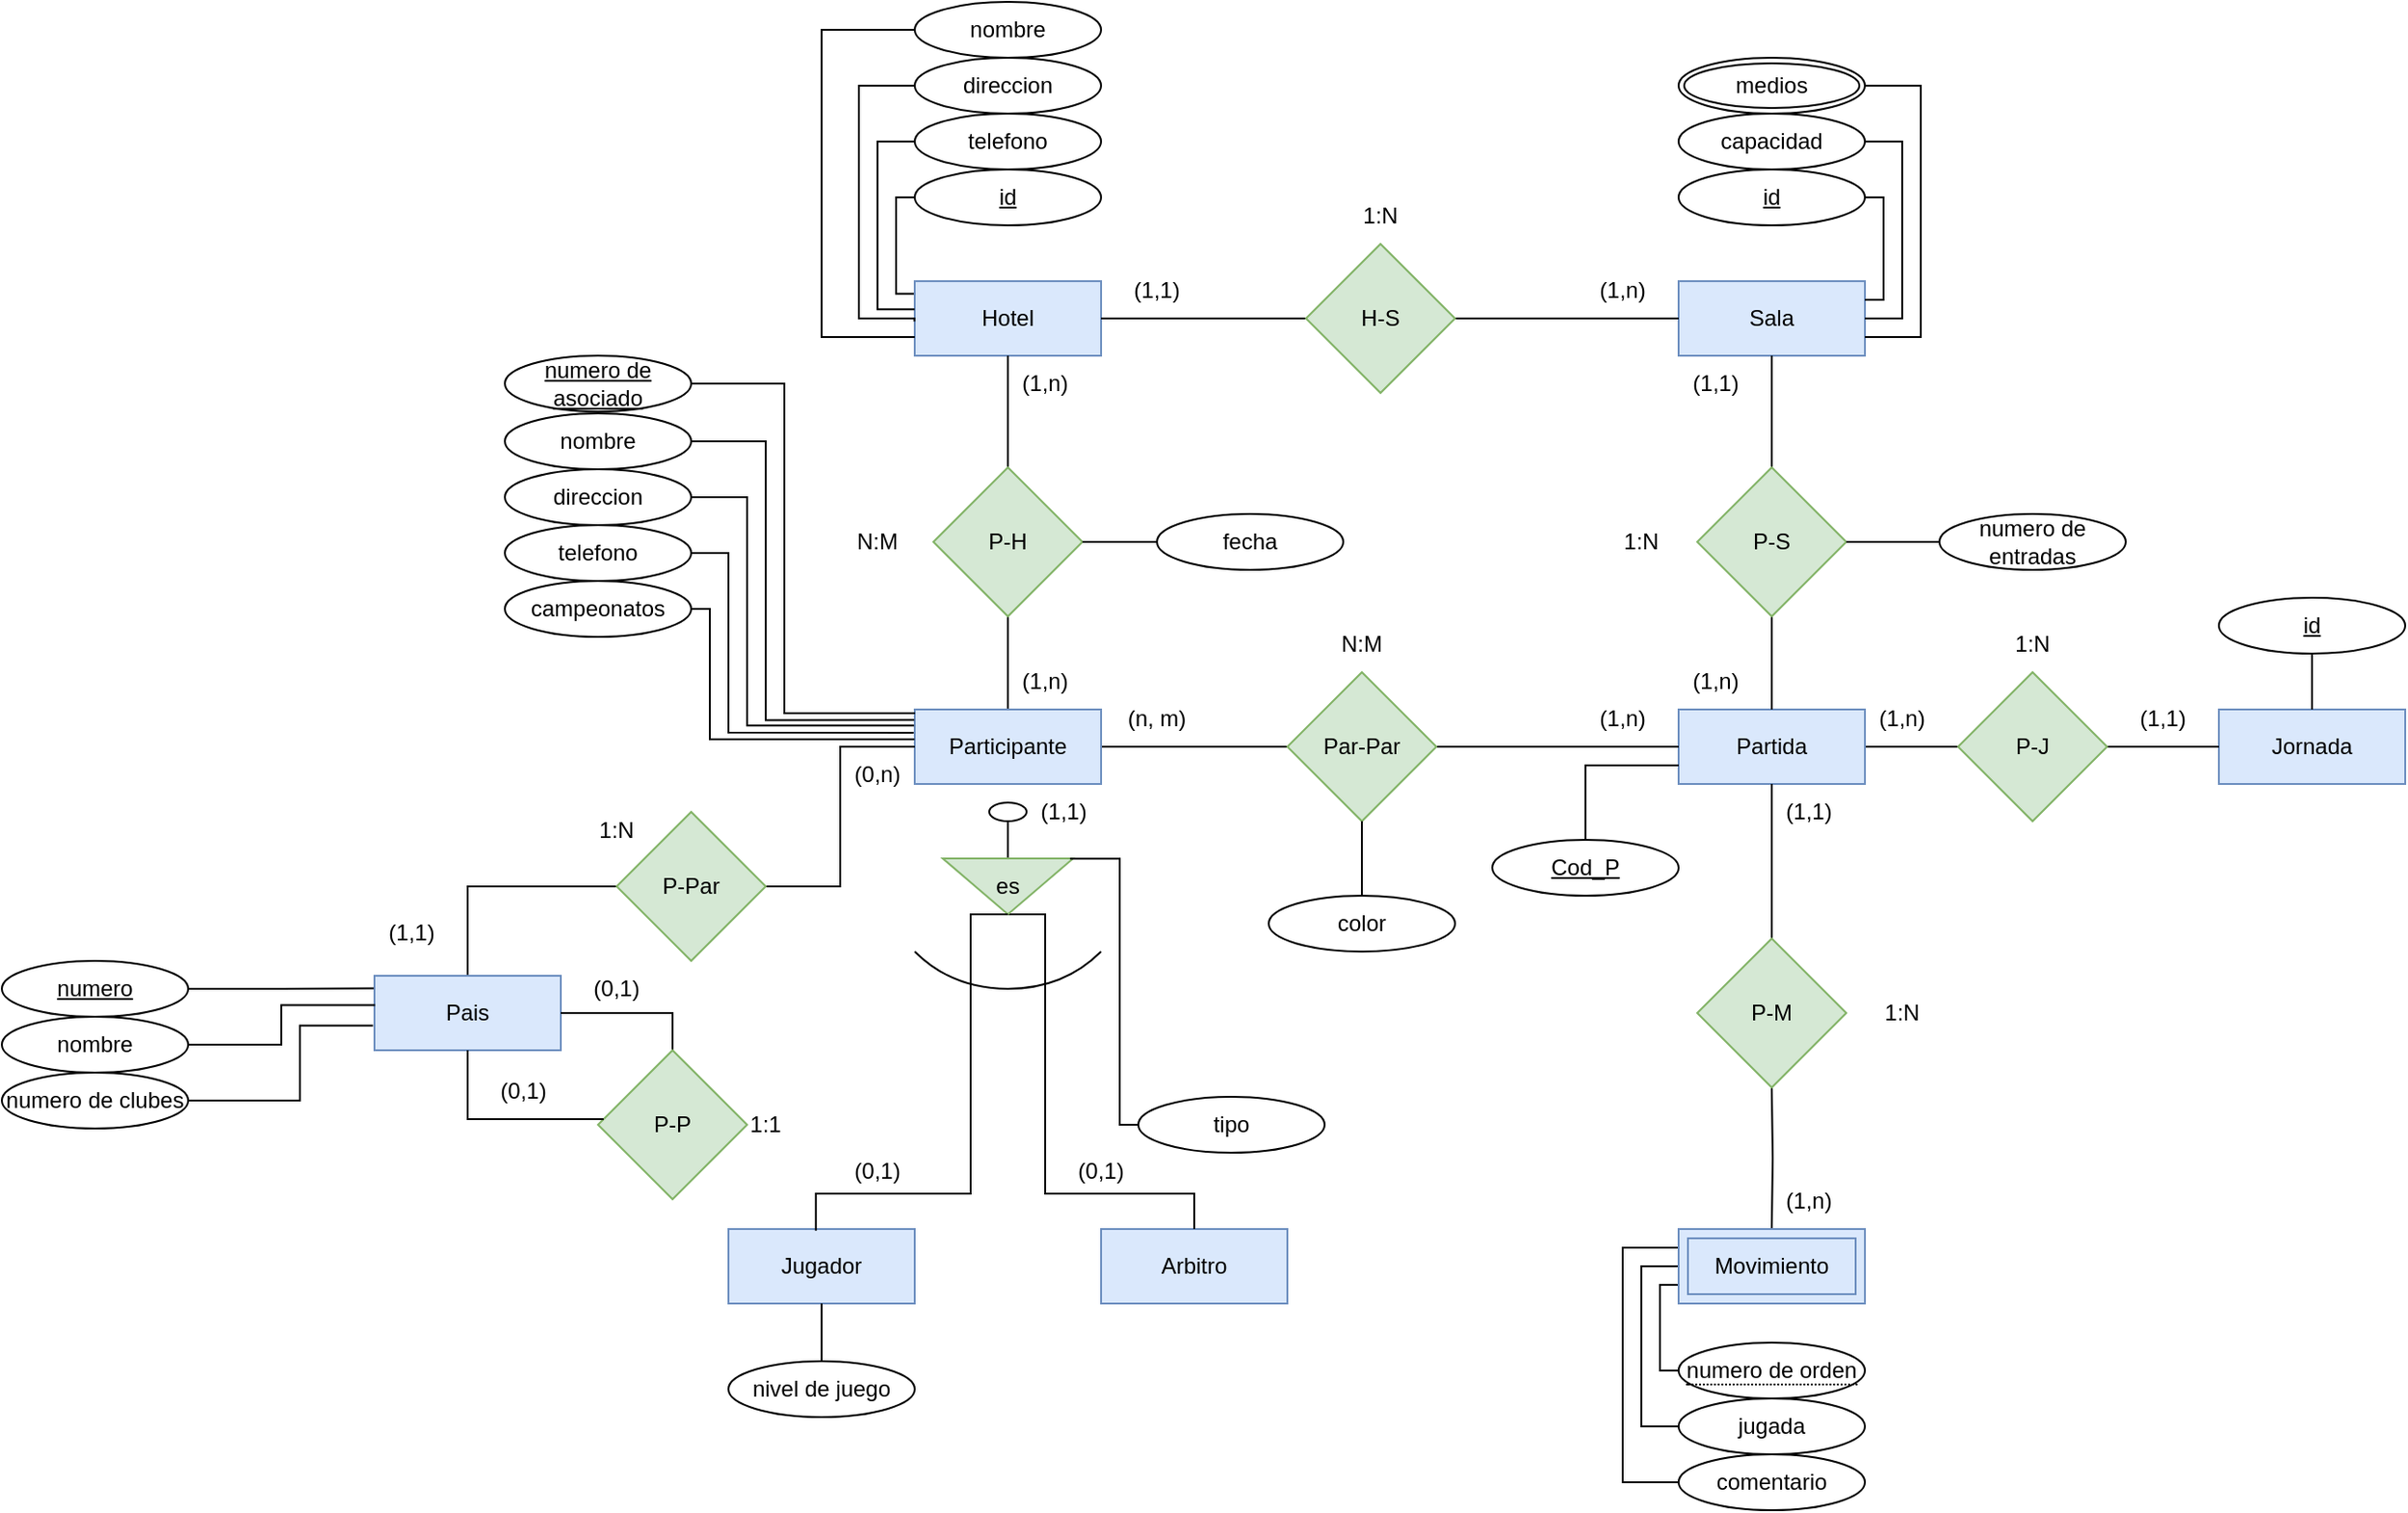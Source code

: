 <mxfile version="22.0.4" type="github">
  <diagram name="Página-1" id="zssnSc5Du6BaKN0DJh9I">
    <mxGraphModel dx="2329" dy="2339" grid="1" gridSize="10" guides="1" tooltips="1" connect="1" arrows="1" fold="1" page="1" pageScale="1" pageWidth="1169" pageHeight="827" math="0" shadow="0">
      <root>
        <mxCell id="0" />
        <mxCell id="1" parent="0" />
        <mxCell id="Udmkfbot07eqab1O8y2G-27" style="edgeStyle=orthogonalEdgeStyle;rounded=0;orthogonalLoop=1;jettySize=auto;html=1;entryX=0.5;entryY=1;entryDx=0;entryDy=0;endArrow=none;endFill=0;" edge="1" parent="1" source="Udmkfbot07eqab1O8y2G-1" target="Udmkfbot07eqab1O8y2G-26">
          <mxGeometry relative="1" as="geometry" />
        </mxCell>
        <mxCell id="Udmkfbot07eqab1O8y2G-30" style="edgeStyle=orthogonalEdgeStyle;rounded=0;orthogonalLoop=1;jettySize=auto;html=1;entryX=0;entryY=0.5;entryDx=0;entryDy=0;endArrow=none;endFill=0;" edge="1" parent="1" source="Udmkfbot07eqab1O8y2G-1" target="Udmkfbot07eqab1O8y2G-29">
          <mxGeometry relative="1" as="geometry" />
        </mxCell>
        <mxCell id="Udmkfbot07eqab1O8y2G-1" value="Participante" style="whiteSpace=wrap;html=1;align=center;fillColor=#dae8fc;strokeColor=#6c8ebf;" vertex="1" parent="1">
          <mxGeometry x="400" y="270" width="100" height="40" as="geometry" />
        </mxCell>
        <mxCell id="Udmkfbot07eqab1O8y2G-2" value="Jugador" style="whiteSpace=wrap;html=1;align=center;fillColor=#dae8fc;strokeColor=#6c8ebf;" vertex="1" parent="1">
          <mxGeometry x="300" y="549" width="100" height="40" as="geometry" />
        </mxCell>
        <mxCell id="Udmkfbot07eqab1O8y2G-3" value="Arbitro" style="whiteSpace=wrap;html=1;align=center;fillColor=#dae8fc;strokeColor=#6c8ebf;" vertex="1" parent="1">
          <mxGeometry x="500" y="549" width="100" height="40" as="geometry" />
        </mxCell>
        <mxCell id="Udmkfbot07eqab1O8y2G-20" style="edgeStyle=orthogonalEdgeStyle;rounded=0;orthogonalLoop=1;jettySize=auto;html=1;entryX=0;entryY=0.5;entryDx=0;entryDy=0;exitX=0.5;exitY=0;exitDx=0;exitDy=0;endArrow=none;endFill=0;" edge="1" parent="1" source="Udmkfbot07eqab1O8y2G-4" target="Udmkfbot07eqab1O8y2G-19">
          <mxGeometry relative="1" as="geometry">
            <mxPoint x="160" y="410" as="sourcePoint" />
            <Array as="points">
              <mxPoint x="160" y="365" />
            </Array>
          </mxGeometry>
        </mxCell>
        <mxCell id="Udmkfbot07eqab1O8y2G-4" value="Pais" style="whiteSpace=wrap;html=1;align=center;fillColor=#dae8fc;strokeColor=#6c8ebf;" vertex="1" parent="1">
          <mxGeometry x="110" y="413" width="100" height="40" as="geometry" />
        </mxCell>
        <mxCell id="Udmkfbot07eqab1O8y2G-33" style="edgeStyle=orthogonalEdgeStyle;rounded=0;orthogonalLoop=1;jettySize=auto;html=1;entryX=0;entryY=0.5;entryDx=0;entryDy=0;endArrow=none;endFill=0;" edge="1" parent="1" source="Udmkfbot07eqab1O8y2G-5" target="Udmkfbot07eqab1O8y2G-32">
          <mxGeometry relative="1" as="geometry" />
        </mxCell>
        <mxCell id="Udmkfbot07eqab1O8y2G-5" value="Partida" style="whiteSpace=wrap;html=1;align=center;fillColor=#dae8fc;strokeColor=#6c8ebf;" vertex="1" parent="1">
          <mxGeometry x="810" y="270" width="100" height="40" as="geometry" />
        </mxCell>
        <mxCell id="Udmkfbot07eqab1O8y2G-6" value="Hotel" style="whiteSpace=wrap;html=1;align=center;fillColor=#dae8fc;strokeColor=#6c8ebf;" vertex="1" parent="1">
          <mxGeometry x="400" y="40" width="100" height="40" as="geometry" />
        </mxCell>
        <mxCell id="Udmkfbot07eqab1O8y2G-7" value="Sala" style="whiteSpace=wrap;html=1;align=center;fillColor=#dae8fc;strokeColor=#6c8ebf;" vertex="1" parent="1">
          <mxGeometry x="810" y="40" width="100" height="40" as="geometry" />
        </mxCell>
        <mxCell id="Udmkfbot07eqab1O8y2G-8" value="Jornada" style="whiteSpace=wrap;html=1;align=center;fillColor=#dae8fc;strokeColor=#6c8ebf;" vertex="1" parent="1">
          <mxGeometry x="1100" y="270" width="100" height="40" as="geometry" />
        </mxCell>
        <mxCell id="Udmkfbot07eqab1O8y2G-9" value="" style="ellipse;whiteSpace=wrap;html=1;" vertex="1" parent="1">
          <mxGeometry x="440" y="320" width="20" height="10" as="geometry" />
        </mxCell>
        <mxCell id="Udmkfbot07eqab1O8y2G-11" style="edgeStyle=orthogonalEdgeStyle;rounded=0;orthogonalLoop=1;jettySize=auto;html=1;entryX=0.5;entryY=1;entryDx=0;entryDy=0;endArrow=none;endFill=0;" edge="1" parent="1" source="Udmkfbot07eqab1O8y2G-10" target="Udmkfbot07eqab1O8y2G-9">
          <mxGeometry relative="1" as="geometry" />
        </mxCell>
        <mxCell id="Udmkfbot07eqab1O8y2G-12" style="edgeStyle=orthogonalEdgeStyle;rounded=0;orthogonalLoop=1;jettySize=auto;html=1;entryX=0.5;entryY=0;entryDx=0;entryDy=0;endArrow=none;endFill=0;exitX=1;exitY=0.5;exitDx=0;exitDy=0;" edge="1" parent="1" source="Udmkfbot07eqab1O8y2G-10" target="Udmkfbot07eqab1O8y2G-3">
          <mxGeometry relative="1" as="geometry">
            <Array as="points">
              <mxPoint x="470" y="380" />
              <mxPoint x="470" y="530" />
              <mxPoint x="550" y="530" />
            </Array>
          </mxGeometry>
        </mxCell>
        <mxCell id="Udmkfbot07eqab1O8y2G-10" value="" style="triangle;whiteSpace=wrap;html=1;rotation=90;fillColor=#d5e8d4;strokeColor=#82b366;" vertex="1" parent="1">
          <mxGeometry x="435" y="330" width="30" height="70" as="geometry" />
        </mxCell>
        <mxCell id="Udmkfbot07eqab1O8y2G-13" style="edgeStyle=orthogonalEdgeStyle;rounded=0;orthogonalLoop=1;jettySize=auto;html=1;entryX=0.469;entryY=0.022;entryDx=0;entryDy=0;entryPerimeter=0;endArrow=none;endFill=0;exitX=1;exitY=0.5;exitDx=0;exitDy=0;" edge="1" parent="1" source="Udmkfbot07eqab1O8y2G-10" target="Udmkfbot07eqab1O8y2G-2">
          <mxGeometry relative="1" as="geometry">
            <Array as="points">
              <mxPoint x="430" y="380" />
              <mxPoint x="430" y="530" />
              <mxPoint x="347" y="530" />
            </Array>
          </mxGeometry>
        </mxCell>
        <mxCell id="Udmkfbot07eqab1O8y2G-14" value="" style="curved=1;endArrow=none;html=1;rounded=0;endFill=0;" edge="1" parent="1">
          <mxGeometry width="50" height="50" relative="1" as="geometry">
            <mxPoint x="400" y="400" as="sourcePoint" />
            <mxPoint x="500" y="400" as="targetPoint" />
            <Array as="points">
              <mxPoint x="420" y="420" />
              <mxPoint x="480" y="420" />
            </Array>
          </mxGeometry>
        </mxCell>
        <mxCell id="Udmkfbot07eqab1O8y2G-15" value="es" style="text;html=1;strokeColor=none;fillColor=none;align=center;verticalAlign=middle;whiteSpace=wrap;rounded=0;" vertex="1" parent="1">
          <mxGeometry x="420" y="350" width="60" height="30" as="geometry" />
        </mxCell>
        <mxCell id="Udmkfbot07eqab1O8y2G-18" style="edgeStyle=orthogonalEdgeStyle;rounded=0;orthogonalLoop=1;jettySize=auto;html=1;entryX=0.003;entryY=0.023;entryDx=0;entryDy=0;endArrow=none;endFill=0;entryPerimeter=0;" edge="1" parent="1" source="Udmkfbot07eqab1O8y2G-17" target="Udmkfbot07eqab1O8y2G-10">
          <mxGeometry relative="1" as="geometry">
            <Array as="points">
              <mxPoint x="510" y="350" />
            </Array>
          </mxGeometry>
        </mxCell>
        <mxCell id="Udmkfbot07eqab1O8y2G-17" value="tipo" style="ellipse;whiteSpace=wrap;html=1;align=center;" vertex="1" parent="1">
          <mxGeometry x="520" y="478" width="100" height="30" as="geometry" />
        </mxCell>
        <mxCell id="Udmkfbot07eqab1O8y2G-21" style="edgeStyle=orthogonalEdgeStyle;rounded=0;orthogonalLoop=1;jettySize=auto;html=1;entryX=0;entryY=0.5;entryDx=0;entryDy=0;endArrow=none;endFill=0;" edge="1" parent="1" source="Udmkfbot07eqab1O8y2G-19" target="Udmkfbot07eqab1O8y2G-1">
          <mxGeometry relative="1" as="geometry" />
        </mxCell>
        <mxCell id="Udmkfbot07eqab1O8y2G-19" value="P-Par" style="rhombus;whiteSpace=wrap;html=1;fillColor=#d5e8d4;strokeColor=#82b366;" vertex="1" parent="1">
          <mxGeometry x="240" y="325" width="80" height="80" as="geometry" />
        </mxCell>
        <mxCell id="Udmkfbot07eqab1O8y2G-23" style="edgeStyle=orthogonalEdgeStyle;rounded=0;orthogonalLoop=1;jettySize=auto;html=1;entryX=1;entryY=0.5;entryDx=0;entryDy=0;endArrow=none;endFill=0;" edge="1" parent="1" source="Udmkfbot07eqab1O8y2G-22" target="Udmkfbot07eqab1O8y2G-4">
          <mxGeometry relative="1" as="geometry">
            <Array as="points">
              <mxPoint x="270" y="433" />
            </Array>
          </mxGeometry>
        </mxCell>
        <mxCell id="Udmkfbot07eqab1O8y2G-22" value="P-P" style="rhombus;whiteSpace=wrap;html=1;fillColor=#d5e8d4;strokeColor=#82b366;" vertex="1" parent="1">
          <mxGeometry x="230" y="453" width="80" height="80" as="geometry" />
        </mxCell>
        <mxCell id="Udmkfbot07eqab1O8y2G-24" style="edgeStyle=orthogonalEdgeStyle;rounded=0;orthogonalLoop=1;jettySize=auto;html=1;entryX=0.5;entryY=1;entryDx=0;entryDy=0;endArrow=none;endFill=0;" edge="1" parent="1" source="Udmkfbot07eqab1O8y2G-22" target="Udmkfbot07eqab1O8y2G-4">
          <mxGeometry relative="1" as="geometry">
            <Array as="points">
              <mxPoint x="160" y="490" />
            </Array>
          </mxGeometry>
        </mxCell>
        <mxCell id="Udmkfbot07eqab1O8y2G-28" style="edgeStyle=orthogonalEdgeStyle;rounded=0;orthogonalLoop=1;jettySize=auto;html=1;entryX=0.5;entryY=1;entryDx=0;entryDy=0;endArrow=none;endFill=0;" edge="1" parent="1" source="Udmkfbot07eqab1O8y2G-26" target="Udmkfbot07eqab1O8y2G-6">
          <mxGeometry relative="1" as="geometry" />
        </mxCell>
        <mxCell id="Udmkfbot07eqab1O8y2G-26" value="P-H" style="rhombus;whiteSpace=wrap;html=1;fillColor=#d5e8d4;strokeColor=#82b366;" vertex="1" parent="1">
          <mxGeometry x="410" y="140" width="80" height="80" as="geometry" />
        </mxCell>
        <mxCell id="Udmkfbot07eqab1O8y2G-31" style="edgeStyle=orthogonalEdgeStyle;rounded=0;orthogonalLoop=1;jettySize=auto;html=1;entryX=0;entryY=0.5;entryDx=0;entryDy=0;endArrow=none;endFill=0;" edge="1" parent="1" source="Udmkfbot07eqab1O8y2G-29" target="Udmkfbot07eqab1O8y2G-5">
          <mxGeometry relative="1" as="geometry" />
        </mxCell>
        <mxCell id="Udmkfbot07eqab1O8y2G-29" value="Par-Par" style="rhombus;whiteSpace=wrap;html=1;fillColor=#d5e8d4;strokeColor=#82b366;" vertex="1" parent="1">
          <mxGeometry x="600" y="250" width="80" height="80" as="geometry" />
        </mxCell>
        <mxCell id="Udmkfbot07eqab1O8y2G-34" style="edgeStyle=orthogonalEdgeStyle;rounded=0;orthogonalLoop=1;jettySize=auto;html=1;entryX=0;entryY=0.5;entryDx=0;entryDy=0;endArrow=none;endFill=0;" edge="1" parent="1" source="Udmkfbot07eqab1O8y2G-32" target="Udmkfbot07eqab1O8y2G-8">
          <mxGeometry relative="1" as="geometry" />
        </mxCell>
        <mxCell id="Udmkfbot07eqab1O8y2G-32" value="P-J" style="rhombus;whiteSpace=wrap;html=1;fillColor=#d5e8d4;strokeColor=#82b366;" vertex="1" parent="1">
          <mxGeometry x="960" y="250" width="80" height="80" as="geometry" />
        </mxCell>
        <mxCell id="Udmkfbot07eqab1O8y2G-37" style="edgeStyle=orthogonalEdgeStyle;rounded=0;orthogonalLoop=1;jettySize=auto;html=1;endArrow=none;endFill=0;" edge="1" parent="1" source="Udmkfbot07eqab1O8y2G-36" target="Udmkfbot07eqab1O8y2G-5">
          <mxGeometry relative="1" as="geometry" />
        </mxCell>
        <mxCell id="Udmkfbot07eqab1O8y2G-38" style="edgeStyle=orthogonalEdgeStyle;rounded=0;orthogonalLoop=1;jettySize=auto;html=1;entryX=0.5;entryY=1;entryDx=0;entryDy=0;endArrow=none;endFill=0;" edge="1" parent="1" source="Udmkfbot07eqab1O8y2G-36" target="Udmkfbot07eqab1O8y2G-7">
          <mxGeometry relative="1" as="geometry" />
        </mxCell>
        <mxCell id="Udmkfbot07eqab1O8y2G-36" value="P-S" style="rhombus;whiteSpace=wrap;html=1;fillColor=#d5e8d4;strokeColor=#82b366;" vertex="1" parent="1">
          <mxGeometry x="820" y="140" width="80" height="80" as="geometry" />
        </mxCell>
        <mxCell id="Udmkfbot07eqab1O8y2G-40" style="edgeStyle=orthogonalEdgeStyle;rounded=0;orthogonalLoop=1;jettySize=auto;html=1;entryX=1;entryY=0.5;entryDx=0;entryDy=0;endArrow=none;endFill=0;" edge="1" parent="1" source="Udmkfbot07eqab1O8y2G-39" target="Udmkfbot07eqab1O8y2G-6">
          <mxGeometry relative="1" as="geometry" />
        </mxCell>
        <mxCell id="Udmkfbot07eqab1O8y2G-41" style="edgeStyle=orthogonalEdgeStyle;rounded=0;orthogonalLoop=1;jettySize=auto;html=1;entryX=0;entryY=0.5;entryDx=0;entryDy=0;endArrow=none;endFill=0;" edge="1" parent="1" source="Udmkfbot07eqab1O8y2G-39" target="Udmkfbot07eqab1O8y2G-7">
          <mxGeometry relative="1" as="geometry" />
        </mxCell>
        <mxCell id="Udmkfbot07eqab1O8y2G-39" value="H-S" style="rhombus;whiteSpace=wrap;html=1;fillColor=#d5e8d4;strokeColor=#82b366;" vertex="1" parent="1">
          <mxGeometry x="610" y="20" width="80" height="80" as="geometry" />
        </mxCell>
        <mxCell id="Udmkfbot07eqab1O8y2G-52" style="edgeStyle=orthogonalEdgeStyle;rounded=0;orthogonalLoop=1;jettySize=auto;html=1;entryX=0.001;entryY=0.048;entryDx=0;entryDy=0;endArrow=none;endFill=0;entryPerimeter=0;" edge="1" parent="1" source="Udmkfbot07eqab1O8y2G-42" target="Udmkfbot07eqab1O8y2G-1">
          <mxGeometry relative="1" as="geometry">
            <Array as="points">
              <mxPoint x="330" y="95" />
              <mxPoint x="330" y="272" />
              <mxPoint x="400" y="272" />
            </Array>
          </mxGeometry>
        </mxCell>
        <mxCell id="Udmkfbot07eqab1O8y2G-42" value="numero de asociado" style="ellipse;whiteSpace=wrap;html=1;align=center;fontStyle=4;" vertex="1" parent="1">
          <mxGeometry x="180" y="80" width="100" height="30" as="geometry" />
        </mxCell>
        <mxCell id="Udmkfbot07eqab1O8y2G-51" style="edgeStyle=orthogonalEdgeStyle;rounded=0;orthogonalLoop=1;jettySize=auto;html=1;endArrow=none;endFill=0;entryX=-0.003;entryY=0.142;entryDx=0;entryDy=0;entryPerimeter=0;" edge="1" parent="1" source="Udmkfbot07eqab1O8y2G-43" target="Udmkfbot07eqab1O8y2G-1">
          <mxGeometry relative="1" as="geometry">
            <mxPoint x="390" y="270" as="targetPoint" />
            <Array as="points">
              <mxPoint x="320" y="126" />
              <mxPoint x="320" y="276" />
            </Array>
          </mxGeometry>
        </mxCell>
        <mxCell id="Udmkfbot07eqab1O8y2G-43" value="nombre" style="ellipse;whiteSpace=wrap;html=1;align=center;" vertex="1" parent="1">
          <mxGeometry x="180" y="111" width="100" height="30" as="geometry" />
        </mxCell>
        <mxCell id="Udmkfbot07eqab1O8y2G-44" value="direccion" style="ellipse;whiteSpace=wrap;html=1;align=center;" vertex="1" parent="1">
          <mxGeometry x="180" y="141" width="100" height="30" as="geometry" />
        </mxCell>
        <mxCell id="Udmkfbot07eqab1O8y2G-45" value="telefono" style="ellipse;whiteSpace=wrap;html=1;align=center;" vertex="1" parent="1">
          <mxGeometry x="180" y="171" width="100" height="30" as="geometry" />
        </mxCell>
        <mxCell id="Udmkfbot07eqab1O8y2G-48" style="edgeStyle=orthogonalEdgeStyle;rounded=0;orthogonalLoop=1;jettySize=auto;html=1;endArrow=none;endFill=0;entryX=-0.002;entryY=0.397;entryDx=0;entryDy=0;entryPerimeter=0;" edge="1" parent="1" source="Udmkfbot07eqab1O8y2G-46" target="Udmkfbot07eqab1O8y2G-1">
          <mxGeometry relative="1" as="geometry">
            <mxPoint x="400" y="280" as="targetPoint" />
            <Array as="points">
              <mxPoint x="290" y="216" />
              <mxPoint x="290" y="286" />
              <mxPoint x="400" y="286" />
            </Array>
          </mxGeometry>
        </mxCell>
        <mxCell id="Udmkfbot07eqab1O8y2G-46" value="campeonatos" style="ellipse;whiteSpace=wrap;html=1;align=center;" vertex="1" parent="1">
          <mxGeometry x="180" y="201" width="100" height="30" as="geometry" />
        </mxCell>
        <mxCell id="Udmkfbot07eqab1O8y2G-53" style="edgeStyle=orthogonalEdgeStyle;rounded=0;orthogonalLoop=1;jettySize=auto;html=1;entryX=0.5;entryY=1;entryDx=0;entryDy=0;endArrow=none;endFill=0;" edge="1" parent="1" source="Udmkfbot07eqab1O8y2G-47" target="Udmkfbot07eqab1O8y2G-2">
          <mxGeometry relative="1" as="geometry" />
        </mxCell>
        <mxCell id="Udmkfbot07eqab1O8y2G-47" value="nivel de juego" style="ellipse;whiteSpace=wrap;html=1;align=center;" vertex="1" parent="1">
          <mxGeometry x="300" y="620" width="100" height="30" as="geometry" />
        </mxCell>
        <mxCell id="Udmkfbot07eqab1O8y2G-49" style="edgeStyle=orthogonalEdgeStyle;rounded=0;orthogonalLoop=1;jettySize=auto;html=1;entryX=-0.006;entryY=0.311;entryDx=0;entryDy=0;entryPerimeter=0;endArrow=none;endFill=0;" edge="1" parent="1" source="Udmkfbot07eqab1O8y2G-45" target="Udmkfbot07eqab1O8y2G-1">
          <mxGeometry relative="1" as="geometry">
            <Array as="points">
              <mxPoint x="300" y="186" />
              <mxPoint x="300" y="282" />
            </Array>
          </mxGeometry>
        </mxCell>
        <mxCell id="Udmkfbot07eqab1O8y2G-50" style="edgeStyle=orthogonalEdgeStyle;rounded=0;orthogonalLoop=1;jettySize=auto;html=1;entryX=-0.004;entryY=0.215;entryDx=0;entryDy=0;entryPerimeter=0;endArrow=none;endFill=0;" edge="1" parent="1" source="Udmkfbot07eqab1O8y2G-44" target="Udmkfbot07eqab1O8y2G-1">
          <mxGeometry relative="1" as="geometry">
            <Array as="points">
              <mxPoint x="310" y="156" />
              <mxPoint x="310" y="279" />
            </Array>
          </mxGeometry>
        </mxCell>
        <mxCell id="Udmkfbot07eqab1O8y2G-54" value="numero" style="ellipse;whiteSpace=wrap;html=1;align=center;fontStyle=4;" vertex="1" parent="1">
          <mxGeometry x="-90" y="405" width="100" height="30" as="geometry" />
        </mxCell>
        <mxCell id="Udmkfbot07eqab1O8y2G-55" value="nombre" style="ellipse;whiteSpace=wrap;html=1;align=center;" vertex="1" parent="1">
          <mxGeometry x="-90" y="435" width="100" height="30" as="geometry" />
        </mxCell>
        <mxCell id="Udmkfbot07eqab1O8y2G-56" value="numero de clubes" style="ellipse;whiteSpace=wrap;html=1;align=center;" vertex="1" parent="1">
          <mxGeometry x="-90" y="465" width="100" height="30" as="geometry" />
        </mxCell>
        <mxCell id="Udmkfbot07eqab1O8y2G-57" style="edgeStyle=orthogonalEdgeStyle;rounded=0;orthogonalLoop=1;jettySize=auto;html=1;entryX=-0.004;entryY=0.168;entryDx=0;entryDy=0;endArrow=none;endFill=0;entryPerimeter=0;" edge="1" parent="1" source="Udmkfbot07eqab1O8y2G-54" target="Udmkfbot07eqab1O8y2G-4">
          <mxGeometry relative="1" as="geometry">
            <mxPoint x="150" y="410" as="targetPoint" />
          </mxGeometry>
        </mxCell>
        <mxCell id="Udmkfbot07eqab1O8y2G-58" style="edgeStyle=orthogonalEdgeStyle;rounded=0;orthogonalLoop=1;jettySize=auto;html=1;entryX=0.003;entryY=0.395;entryDx=0;entryDy=0;endArrow=none;endFill=0;entryPerimeter=0;" edge="1" parent="1" source="Udmkfbot07eqab1O8y2G-55" target="Udmkfbot07eqab1O8y2G-4">
          <mxGeometry relative="1" as="geometry" />
        </mxCell>
        <mxCell id="Udmkfbot07eqab1O8y2G-59" style="edgeStyle=orthogonalEdgeStyle;rounded=0;orthogonalLoop=1;jettySize=auto;html=1;entryX=-0.008;entryY=0.668;entryDx=0;entryDy=0;endArrow=none;endFill=0;entryPerimeter=0;" edge="1" parent="1" source="Udmkfbot07eqab1O8y2G-56" target="Udmkfbot07eqab1O8y2G-4">
          <mxGeometry relative="1" as="geometry">
            <Array as="points">
              <mxPoint x="70" y="480" />
              <mxPoint x="70" y="440" />
            </Array>
          </mxGeometry>
        </mxCell>
        <mxCell id="Udmkfbot07eqab1O8y2G-60" value="id" style="ellipse;whiteSpace=wrap;html=1;align=center;fontStyle=4;" vertex="1" parent="1">
          <mxGeometry x="400" y="-20" width="100" height="30" as="geometry" />
        </mxCell>
        <mxCell id="Udmkfbot07eqab1O8y2G-67" style="edgeStyle=orthogonalEdgeStyle;rounded=0;orthogonalLoop=1;jettySize=auto;html=1;entryX=0;entryY=0.75;entryDx=0;entryDy=0;endArrow=none;endFill=0;" edge="1" parent="1" source="Udmkfbot07eqab1O8y2G-61" target="Udmkfbot07eqab1O8y2G-6">
          <mxGeometry relative="1" as="geometry">
            <Array as="points">
              <mxPoint x="350" y="-95" />
              <mxPoint x="350" y="70" />
            </Array>
          </mxGeometry>
        </mxCell>
        <mxCell id="Udmkfbot07eqab1O8y2G-61" value="nombre" style="ellipse;whiteSpace=wrap;html=1;align=center;" vertex="1" parent="1">
          <mxGeometry x="400" y="-110" width="100" height="30" as="geometry" />
        </mxCell>
        <mxCell id="Udmkfbot07eqab1O8y2G-66" style="edgeStyle=orthogonalEdgeStyle;rounded=0;orthogonalLoop=1;jettySize=auto;html=1;endArrow=none;endFill=0;entryX=-0.002;entryY=0.54;entryDx=0;entryDy=0;entryPerimeter=0;" edge="1" parent="1" source="Udmkfbot07eqab1O8y2G-62" target="Udmkfbot07eqab1O8y2G-6">
          <mxGeometry relative="1" as="geometry">
            <mxPoint x="400" y="60" as="targetPoint" />
            <Array as="points">
              <mxPoint x="370" y="-65" />
              <mxPoint x="370" y="60" />
              <mxPoint x="400" y="60" />
            </Array>
          </mxGeometry>
        </mxCell>
        <mxCell id="Udmkfbot07eqab1O8y2G-62" value="direccion" style="ellipse;whiteSpace=wrap;html=1;align=center;" vertex="1" parent="1">
          <mxGeometry x="400" y="-80" width="100" height="30" as="geometry" />
        </mxCell>
        <mxCell id="Udmkfbot07eqab1O8y2G-63" value="telefono" style="ellipse;whiteSpace=wrap;html=1;align=center;" vertex="1" parent="1">
          <mxGeometry x="400" y="-50" width="100" height="30" as="geometry" />
        </mxCell>
        <mxCell id="Udmkfbot07eqab1O8y2G-64" style="edgeStyle=orthogonalEdgeStyle;rounded=0;orthogonalLoop=1;jettySize=auto;html=1;entryX=-0.005;entryY=0.168;entryDx=0;entryDy=0;entryPerimeter=0;endArrow=none;endFill=0;" edge="1" parent="1" source="Udmkfbot07eqab1O8y2G-60" target="Udmkfbot07eqab1O8y2G-6">
          <mxGeometry relative="1" as="geometry">
            <Array as="points">
              <mxPoint x="390" y="-5" />
              <mxPoint x="390" y="47" />
            </Array>
          </mxGeometry>
        </mxCell>
        <mxCell id="Udmkfbot07eqab1O8y2G-65" style="edgeStyle=orthogonalEdgeStyle;rounded=0;orthogonalLoop=1;jettySize=auto;html=1;entryX=-0.001;entryY=0.377;entryDx=0;entryDy=0;entryPerimeter=0;endArrow=none;endFill=0;" edge="1" parent="1" source="Udmkfbot07eqab1O8y2G-63" target="Udmkfbot07eqab1O8y2G-6">
          <mxGeometry relative="1" as="geometry">
            <Array as="points">
              <mxPoint x="380" y="-35" />
              <mxPoint x="380" y="55" />
            </Array>
          </mxGeometry>
        </mxCell>
        <mxCell id="Udmkfbot07eqab1O8y2G-69" style="edgeStyle=orthogonalEdgeStyle;rounded=0;orthogonalLoop=1;jettySize=auto;html=1;entryX=0;entryY=0.75;entryDx=0;entryDy=0;endArrow=none;endFill=0;" edge="1" parent="1" source="Udmkfbot07eqab1O8y2G-68" target="Udmkfbot07eqab1O8y2G-5">
          <mxGeometry relative="1" as="geometry" />
        </mxCell>
        <mxCell id="Udmkfbot07eqab1O8y2G-68" value="Cod_P" style="ellipse;whiteSpace=wrap;html=1;align=center;fontStyle=4;" vertex="1" parent="1">
          <mxGeometry x="710" y="340" width="100" height="30" as="geometry" />
        </mxCell>
        <mxCell id="Udmkfbot07eqab1O8y2G-74" style="edgeStyle=orthogonalEdgeStyle;rounded=0;orthogonalLoop=1;jettySize=auto;html=1;entryX=1;entryY=0.25;entryDx=0;entryDy=0;endArrow=none;endFill=0;" edge="1" parent="1" source="Udmkfbot07eqab1O8y2G-70" target="Udmkfbot07eqab1O8y2G-7">
          <mxGeometry relative="1" as="geometry">
            <Array as="points">
              <mxPoint x="920" y="-5" />
              <mxPoint x="920" y="50" />
            </Array>
          </mxGeometry>
        </mxCell>
        <mxCell id="Udmkfbot07eqab1O8y2G-70" value="id" style="ellipse;whiteSpace=wrap;html=1;align=center;fontStyle=4;" vertex="1" parent="1">
          <mxGeometry x="810" y="-20" width="100" height="30" as="geometry" />
        </mxCell>
        <mxCell id="Udmkfbot07eqab1O8y2G-75" style="edgeStyle=orthogonalEdgeStyle;rounded=0;orthogonalLoop=1;jettySize=auto;html=1;entryX=1;entryY=0.5;entryDx=0;entryDy=0;endArrow=none;endFill=0;" edge="1" parent="1" source="Udmkfbot07eqab1O8y2G-71" target="Udmkfbot07eqab1O8y2G-7">
          <mxGeometry relative="1" as="geometry">
            <Array as="points">
              <mxPoint x="930" y="-35" />
              <mxPoint x="930" y="60" />
            </Array>
          </mxGeometry>
        </mxCell>
        <mxCell id="Udmkfbot07eqab1O8y2G-71" value="capacidad" style="ellipse;whiteSpace=wrap;html=1;align=center;" vertex="1" parent="1">
          <mxGeometry x="810" y="-50" width="100" height="30" as="geometry" />
        </mxCell>
        <mxCell id="Udmkfbot07eqab1O8y2G-76" style="edgeStyle=orthogonalEdgeStyle;rounded=0;orthogonalLoop=1;jettySize=auto;html=1;entryX=1;entryY=0.75;entryDx=0;entryDy=0;endArrow=none;endFill=0;" edge="1" parent="1" source="Udmkfbot07eqab1O8y2G-73" target="Udmkfbot07eqab1O8y2G-7">
          <mxGeometry relative="1" as="geometry">
            <Array as="points">
              <mxPoint x="940" y="-65" />
              <mxPoint x="940" y="70" />
            </Array>
          </mxGeometry>
        </mxCell>
        <mxCell id="Udmkfbot07eqab1O8y2G-73" value="medios" style="ellipse;shape=doubleEllipse;margin=3;whiteSpace=wrap;html=1;align=center;" vertex="1" parent="1">
          <mxGeometry x="810" y="-80" width="100" height="30" as="geometry" />
        </mxCell>
        <mxCell id="Udmkfbot07eqab1O8y2G-78" style="edgeStyle=orthogonalEdgeStyle;rounded=0;orthogonalLoop=1;jettySize=auto;html=1;entryX=0.5;entryY=0;entryDx=0;entryDy=0;endArrow=none;endFill=0;" edge="1" parent="1" source="Udmkfbot07eqab1O8y2G-77" target="Udmkfbot07eqab1O8y2G-8">
          <mxGeometry relative="1" as="geometry" />
        </mxCell>
        <mxCell id="Udmkfbot07eqab1O8y2G-77" value="id" style="ellipse;whiteSpace=wrap;html=1;align=center;fontStyle=4;" vertex="1" parent="1">
          <mxGeometry x="1100" y="210" width="100" height="30" as="geometry" />
        </mxCell>
        <mxCell id="Udmkfbot07eqab1O8y2G-80" style="edgeStyle=orthogonalEdgeStyle;rounded=0;orthogonalLoop=1;jettySize=auto;html=1;entryX=0.5;entryY=1;entryDx=0;entryDy=0;endArrow=none;endFill=0;" edge="1" parent="1" source="Udmkfbot07eqab1O8y2G-79" target="Udmkfbot07eqab1O8y2G-29">
          <mxGeometry relative="1" as="geometry" />
        </mxCell>
        <mxCell id="Udmkfbot07eqab1O8y2G-79" value="color" style="ellipse;whiteSpace=wrap;html=1;align=center;" vertex="1" parent="1">
          <mxGeometry x="590" y="370" width="100" height="30" as="geometry" />
        </mxCell>
        <mxCell id="Udmkfbot07eqab1O8y2G-82" style="edgeStyle=orthogonalEdgeStyle;rounded=0;orthogonalLoop=1;jettySize=auto;html=1;endArrow=none;endFill=0;" edge="1" parent="1" source="Udmkfbot07eqab1O8y2G-81" target="Udmkfbot07eqab1O8y2G-26">
          <mxGeometry relative="1" as="geometry" />
        </mxCell>
        <mxCell id="Udmkfbot07eqab1O8y2G-81" value="fecha" style="ellipse;whiteSpace=wrap;html=1;align=center;" vertex="1" parent="1">
          <mxGeometry x="530" y="165" width="100" height="30" as="geometry" />
        </mxCell>
        <mxCell id="Udmkfbot07eqab1O8y2G-84" style="edgeStyle=orthogonalEdgeStyle;rounded=0;orthogonalLoop=1;jettySize=auto;html=1;entryX=1;entryY=0.5;entryDx=0;entryDy=0;endArrow=none;endFill=0;" edge="1" parent="1" source="Udmkfbot07eqab1O8y2G-83" target="Udmkfbot07eqab1O8y2G-36">
          <mxGeometry relative="1" as="geometry" />
        </mxCell>
        <mxCell id="Udmkfbot07eqab1O8y2G-83" value="numero de entradas" style="ellipse;whiteSpace=wrap;html=1;align=center;" vertex="1" parent="1">
          <mxGeometry x="950" y="165" width="100" height="30" as="geometry" />
        </mxCell>
        <mxCell id="Udmkfbot07eqab1O8y2G-92" style="edgeStyle=orthogonalEdgeStyle;rounded=0;orthogonalLoop=1;jettySize=auto;html=1;entryX=0.5;entryY=1;entryDx=0;entryDy=0;endArrow=none;endFill=0;" edge="1" parent="1" target="Udmkfbot07eqab1O8y2G-90">
          <mxGeometry relative="1" as="geometry">
            <mxPoint x="860" y="549" as="sourcePoint" />
          </mxGeometry>
        </mxCell>
        <mxCell id="Udmkfbot07eqab1O8y2G-91" style="edgeStyle=orthogonalEdgeStyle;rounded=0;orthogonalLoop=1;jettySize=auto;html=1;entryX=0.5;entryY=1;entryDx=0;entryDy=0;endArrow=none;endFill=0;" edge="1" parent="1" source="Udmkfbot07eqab1O8y2G-90" target="Udmkfbot07eqab1O8y2G-5">
          <mxGeometry relative="1" as="geometry" />
        </mxCell>
        <mxCell id="Udmkfbot07eqab1O8y2G-90" value="P-M" style="rhombus;whiteSpace=wrap;html=1;fillColor=#d5e8d4;strokeColor=#82b366;" vertex="1" parent="1">
          <mxGeometry x="820" y="393" width="80" height="80" as="geometry" />
        </mxCell>
        <mxCell id="Udmkfbot07eqab1O8y2G-96" style="edgeStyle=orthogonalEdgeStyle;rounded=0;orthogonalLoop=1;jettySize=auto;html=1;entryX=0;entryY=0.75;entryDx=0;entryDy=0;endArrow=none;endFill=0;" edge="1" parent="1">
          <mxGeometry relative="1" as="geometry">
            <mxPoint x="810" y="625.0" as="sourcePoint" />
            <mxPoint x="810" y="579" as="targetPoint" />
            <Array as="points">
              <mxPoint x="800" y="625" />
              <mxPoint x="800" y="579" />
            </Array>
          </mxGeometry>
        </mxCell>
        <mxCell id="Udmkfbot07eqab1O8y2G-97" style="edgeStyle=orthogonalEdgeStyle;rounded=0;orthogonalLoop=1;jettySize=auto;html=1;entryX=0;entryY=0.5;entryDx=0;entryDy=0;endArrow=none;endFill=0;" edge="1" parent="1" source="Udmkfbot07eqab1O8y2G-94">
          <mxGeometry relative="1" as="geometry">
            <mxPoint x="810" y="569" as="targetPoint" />
            <Array as="points">
              <mxPoint x="790" y="655" />
              <mxPoint x="790" y="569" />
            </Array>
          </mxGeometry>
        </mxCell>
        <mxCell id="Udmkfbot07eqab1O8y2G-94" value="jugada" style="ellipse;whiteSpace=wrap;html=1;align=center;" vertex="1" parent="1">
          <mxGeometry x="810" y="640" width="100" height="30" as="geometry" />
        </mxCell>
        <mxCell id="Udmkfbot07eqab1O8y2G-98" style="edgeStyle=orthogonalEdgeStyle;rounded=0;orthogonalLoop=1;jettySize=auto;html=1;entryX=0;entryY=0.25;entryDx=0;entryDy=0;endArrow=none;endFill=0;" edge="1" parent="1" source="Udmkfbot07eqab1O8y2G-95">
          <mxGeometry relative="1" as="geometry">
            <mxPoint x="810" y="559" as="targetPoint" />
            <Array as="points">
              <mxPoint x="780" y="685" />
              <mxPoint x="780" y="559" />
            </Array>
          </mxGeometry>
        </mxCell>
        <mxCell id="Udmkfbot07eqab1O8y2G-95" value="comentario" style="ellipse;whiteSpace=wrap;html=1;align=center;" vertex="1" parent="1">
          <mxGeometry x="810" y="670" width="100" height="30" as="geometry" />
        </mxCell>
        <mxCell id="Udmkfbot07eqab1O8y2G-99" value="Movimiento" style="shape=ext;margin=3;double=1;whiteSpace=wrap;html=1;align=center;fillColor=#dae8fc;strokeColor=#6c8ebf;" vertex="1" parent="1">
          <mxGeometry x="810" y="549" width="100" height="40" as="geometry" />
        </mxCell>
        <mxCell id="Udmkfbot07eqab1O8y2G-100" value="&lt;span style=&quot;border-bottom: 1px dotted&quot;&gt;numero de orden&lt;/span&gt;" style="ellipse;whiteSpace=wrap;html=1;align=center;" vertex="1" parent="1">
          <mxGeometry x="810" y="610" width="100" height="30" as="geometry" />
        </mxCell>
        <mxCell id="Udmkfbot07eqab1O8y2G-101" value="(1,1)" style="text;html=1;strokeColor=none;fillColor=none;align=center;verticalAlign=middle;whiteSpace=wrap;rounded=0;" vertex="1" parent="1">
          <mxGeometry x="450" y="310" width="60" height="30" as="geometry" />
        </mxCell>
        <mxCell id="Udmkfbot07eqab1O8y2G-102" value="(0,1)" style="text;html=1;strokeColor=none;fillColor=none;align=center;verticalAlign=middle;whiteSpace=wrap;rounded=0;" vertex="1" parent="1">
          <mxGeometry x="350" y="503" width="60" height="30" as="geometry" />
        </mxCell>
        <mxCell id="Udmkfbot07eqab1O8y2G-103" value="(0,1)" style="text;html=1;strokeColor=none;fillColor=none;align=center;verticalAlign=middle;whiteSpace=wrap;rounded=0;" vertex="1" parent="1">
          <mxGeometry x="470" y="503" width="60" height="30" as="geometry" />
        </mxCell>
        <mxCell id="Udmkfbot07eqab1O8y2G-104" value="(1,1)" style="text;html=1;strokeColor=none;fillColor=none;align=center;verticalAlign=middle;whiteSpace=wrap;rounded=0;" vertex="1" parent="1">
          <mxGeometry x="100" y="375" width="60" height="30" as="geometry" />
        </mxCell>
        <mxCell id="Udmkfbot07eqab1O8y2G-105" value="(0,n)" style="text;html=1;strokeColor=none;fillColor=none;align=center;verticalAlign=middle;whiteSpace=wrap;rounded=0;" vertex="1" parent="1">
          <mxGeometry x="350" y="290" width="60" height="30" as="geometry" />
        </mxCell>
        <mxCell id="Udmkfbot07eqab1O8y2G-106" value="1:N" style="text;html=1;strokeColor=none;fillColor=none;align=center;verticalAlign=middle;whiteSpace=wrap;rounded=0;" vertex="1" parent="1">
          <mxGeometry x="210" y="320" width="60" height="30" as="geometry" />
        </mxCell>
        <mxCell id="Udmkfbot07eqab1O8y2G-107" value="(1,n)" style="text;html=1;strokeColor=none;fillColor=none;align=center;verticalAlign=middle;whiteSpace=wrap;rounded=0;" vertex="1" parent="1">
          <mxGeometry x="440" y="80" width="60" height="30" as="geometry" />
        </mxCell>
        <mxCell id="Udmkfbot07eqab1O8y2G-108" value="(1,n)" style="text;html=1;strokeColor=none;fillColor=none;align=center;verticalAlign=middle;whiteSpace=wrap;rounded=0;" vertex="1" parent="1">
          <mxGeometry x="440" y="240" width="60" height="30" as="geometry" />
        </mxCell>
        <mxCell id="Udmkfbot07eqab1O8y2G-109" value="N:M" style="text;html=1;strokeColor=none;fillColor=none;align=center;verticalAlign=middle;whiteSpace=wrap;rounded=0;" vertex="1" parent="1">
          <mxGeometry x="350" y="165" width="60" height="30" as="geometry" />
        </mxCell>
        <mxCell id="Udmkfbot07eqab1O8y2G-110" value="(1,1)" style="text;html=1;strokeColor=none;fillColor=none;align=center;verticalAlign=middle;whiteSpace=wrap;rounded=0;" vertex="1" parent="1">
          <mxGeometry x="500" y="30" width="60" height="30" as="geometry" />
        </mxCell>
        <mxCell id="Udmkfbot07eqab1O8y2G-111" value="(1,n)" style="text;html=1;strokeColor=none;fillColor=none;align=center;verticalAlign=middle;whiteSpace=wrap;rounded=0;" vertex="1" parent="1">
          <mxGeometry x="750" y="30" width="60" height="30" as="geometry" />
        </mxCell>
        <mxCell id="Udmkfbot07eqab1O8y2G-112" value="1:N" style="text;html=1;strokeColor=none;fillColor=none;align=center;verticalAlign=middle;whiteSpace=wrap;rounded=0;" vertex="1" parent="1">
          <mxGeometry x="620" y="-10" width="60" height="30" as="geometry" />
        </mxCell>
        <mxCell id="Udmkfbot07eqab1O8y2G-113" value="N:M" style="text;html=1;strokeColor=none;fillColor=none;align=center;verticalAlign=middle;whiteSpace=wrap;rounded=0;" vertex="1" parent="1">
          <mxGeometry x="610" y="220" width="60" height="30" as="geometry" />
        </mxCell>
        <mxCell id="Udmkfbot07eqab1O8y2G-114" value="(1,n)" style="text;html=1;strokeColor=none;fillColor=none;align=center;verticalAlign=middle;whiteSpace=wrap;rounded=0;" vertex="1" parent="1">
          <mxGeometry x="750" y="260" width="60" height="30" as="geometry" />
        </mxCell>
        <mxCell id="Udmkfbot07eqab1O8y2G-115" value="(n, m)" style="text;html=1;strokeColor=none;fillColor=none;align=center;verticalAlign=middle;whiteSpace=wrap;rounded=0;" vertex="1" parent="1">
          <mxGeometry x="500" y="260" width="60" height="30" as="geometry" />
        </mxCell>
        <mxCell id="Udmkfbot07eqab1O8y2G-116" value="(1,1)" style="text;html=1;strokeColor=none;fillColor=none;align=center;verticalAlign=middle;whiteSpace=wrap;rounded=0;" vertex="1" parent="1">
          <mxGeometry x="800" y="80" width="60" height="30" as="geometry" />
        </mxCell>
        <mxCell id="Udmkfbot07eqab1O8y2G-117" value="(1,n)" style="text;html=1;strokeColor=none;fillColor=none;align=center;verticalAlign=middle;whiteSpace=wrap;rounded=0;" vertex="1" parent="1">
          <mxGeometry x="800" y="240" width="60" height="30" as="geometry" />
        </mxCell>
        <mxCell id="Udmkfbot07eqab1O8y2G-118" value="1:N" style="text;html=1;strokeColor=none;fillColor=none;align=center;verticalAlign=middle;whiteSpace=wrap;rounded=0;" vertex="1" parent="1">
          <mxGeometry x="760" y="165" width="60" height="30" as="geometry" />
        </mxCell>
        <mxCell id="Udmkfbot07eqab1O8y2G-119" value="(1,n)" style="text;html=1;strokeColor=none;fillColor=none;align=center;verticalAlign=middle;whiteSpace=wrap;rounded=0;" vertex="1" parent="1">
          <mxGeometry x="850" y="519" width="60" height="30" as="geometry" />
        </mxCell>
        <mxCell id="Udmkfbot07eqab1O8y2G-120" value="(1,1)" style="text;html=1;strokeColor=none;fillColor=none;align=center;verticalAlign=middle;whiteSpace=wrap;rounded=0;" vertex="1" parent="1">
          <mxGeometry x="850" y="310" width="60" height="30" as="geometry" />
        </mxCell>
        <mxCell id="Udmkfbot07eqab1O8y2G-121" value="1:N" style="text;html=1;strokeColor=none;fillColor=none;align=center;verticalAlign=middle;whiteSpace=wrap;rounded=0;" vertex="1" parent="1">
          <mxGeometry x="900" y="418" width="60" height="30" as="geometry" />
        </mxCell>
        <mxCell id="Udmkfbot07eqab1O8y2G-122" value="(1,1)" style="text;html=1;strokeColor=none;fillColor=none;align=center;verticalAlign=middle;whiteSpace=wrap;rounded=0;" vertex="1" parent="1">
          <mxGeometry x="1040" y="260" width="60" height="30" as="geometry" />
        </mxCell>
        <mxCell id="Udmkfbot07eqab1O8y2G-123" value="(1,n)" style="text;html=1;strokeColor=none;fillColor=none;align=center;verticalAlign=middle;whiteSpace=wrap;rounded=0;" vertex="1" parent="1">
          <mxGeometry x="900" y="260" width="60" height="30" as="geometry" />
        </mxCell>
        <mxCell id="Udmkfbot07eqab1O8y2G-124" value="1:N" style="text;html=1;strokeColor=none;fillColor=none;align=center;verticalAlign=middle;whiteSpace=wrap;rounded=0;" vertex="1" parent="1">
          <mxGeometry x="970" y="220" width="60" height="30" as="geometry" />
        </mxCell>
        <mxCell id="Udmkfbot07eqab1O8y2G-125" value="(0,1)" style="text;html=1;strokeColor=none;fillColor=none;align=center;verticalAlign=middle;whiteSpace=wrap;rounded=0;" vertex="1" parent="1">
          <mxGeometry x="210" y="405" width="60" height="30" as="geometry" />
        </mxCell>
        <mxCell id="Udmkfbot07eqab1O8y2G-126" value="(0,1)" style="text;html=1;strokeColor=none;fillColor=none;align=center;verticalAlign=middle;whiteSpace=wrap;rounded=0;" vertex="1" parent="1">
          <mxGeometry x="160" y="460" width="60" height="30" as="geometry" />
        </mxCell>
        <mxCell id="Udmkfbot07eqab1O8y2G-127" value="1:1" style="text;html=1;strokeColor=none;fillColor=none;align=center;verticalAlign=middle;whiteSpace=wrap;rounded=0;" vertex="1" parent="1">
          <mxGeometry x="290" y="478" width="60" height="30" as="geometry" />
        </mxCell>
      </root>
    </mxGraphModel>
  </diagram>
</mxfile>

